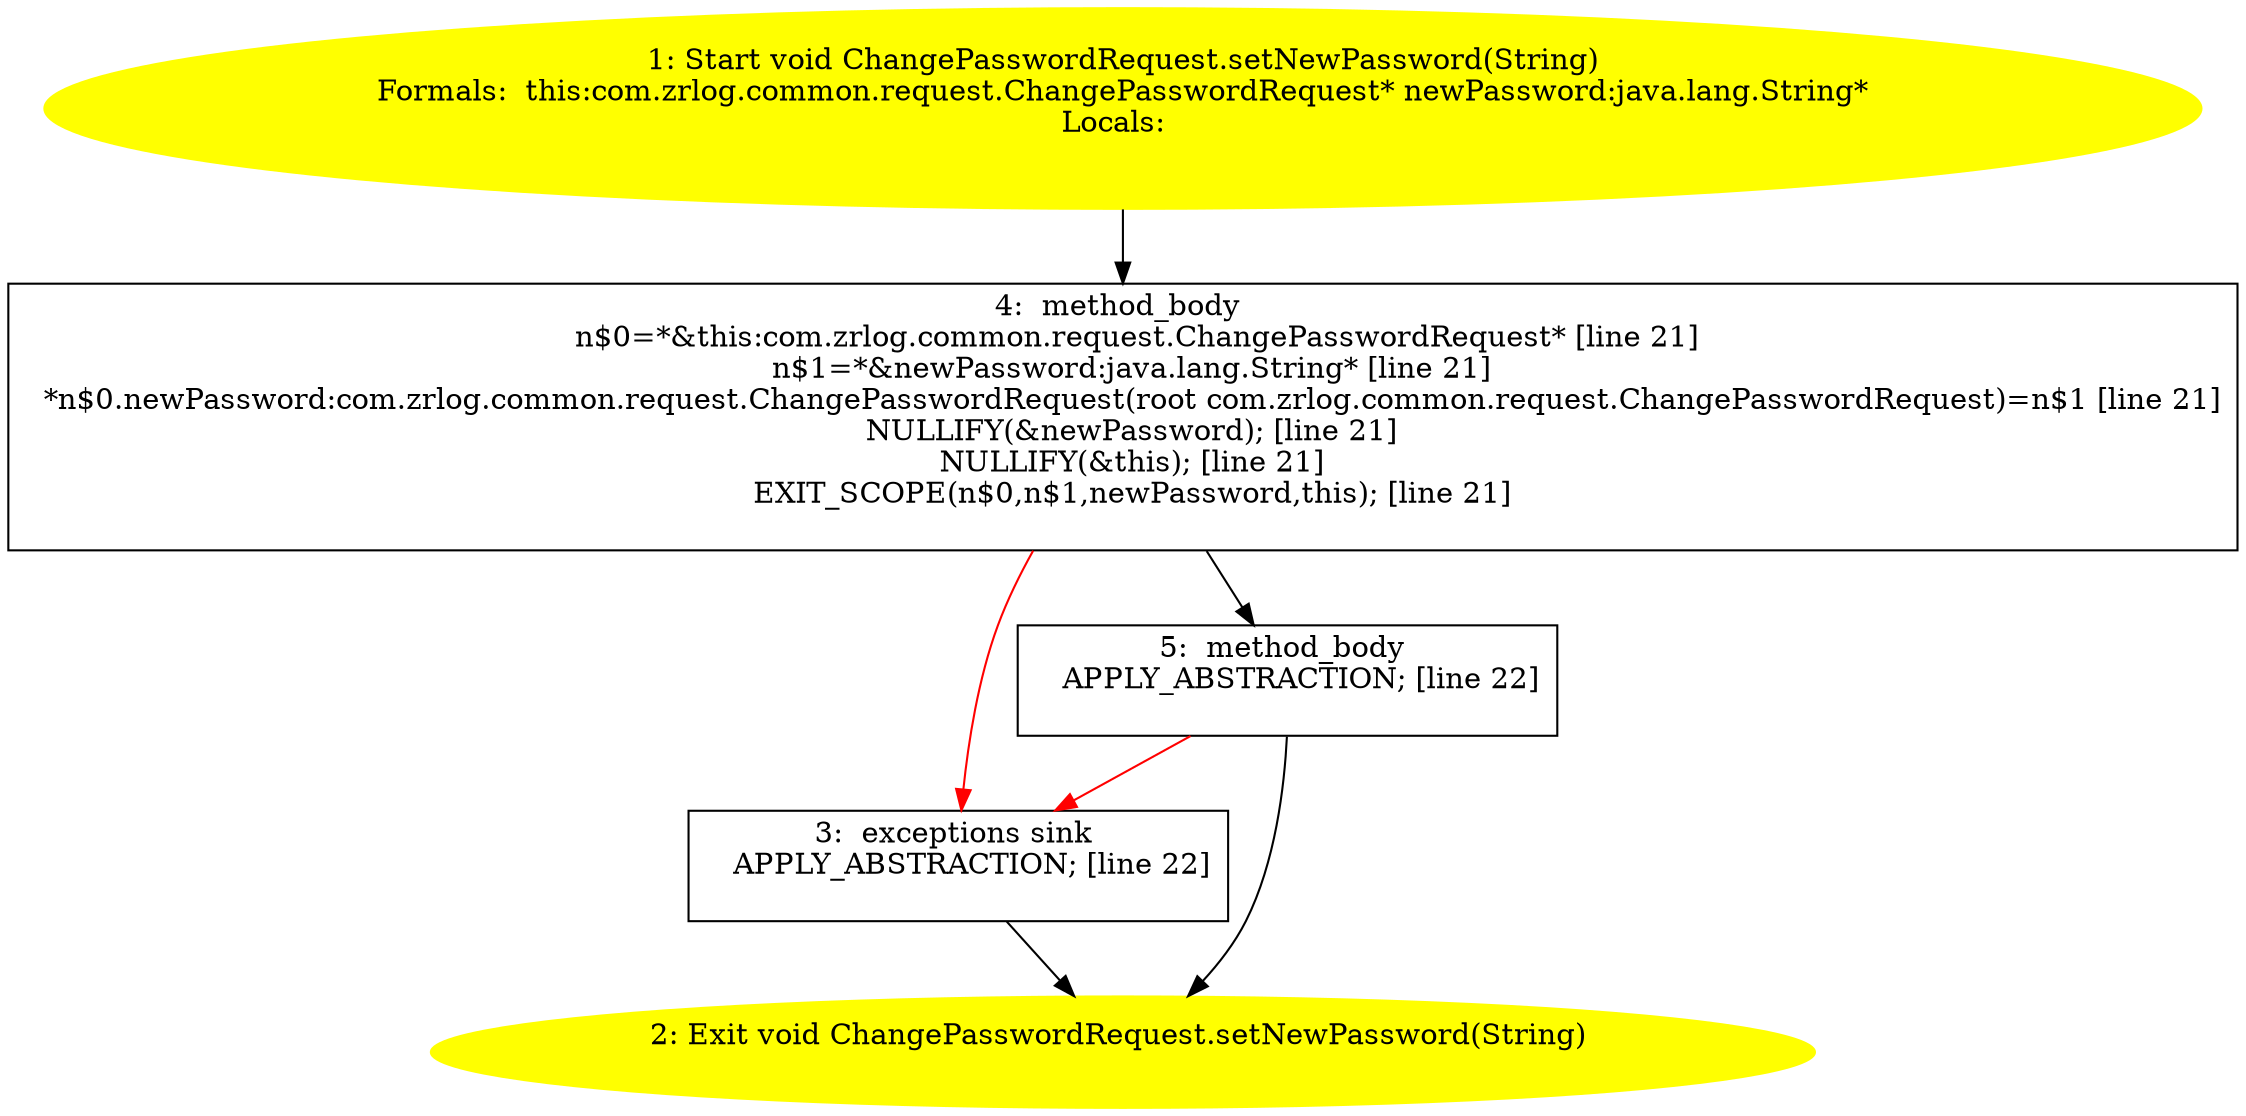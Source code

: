 /* @generated */
digraph cfg {
"com.zrlog.common.request.ChangePasswordRequest.setNewPassword(java.lang.String):void.ae270e8e6396f656e132bb79f00c4828_1" [label="1: Start void ChangePasswordRequest.setNewPassword(String)\nFormals:  this:com.zrlog.common.request.ChangePasswordRequest* newPassword:java.lang.String*\nLocals:  \n  " color=yellow style=filled]
	

	 "com.zrlog.common.request.ChangePasswordRequest.setNewPassword(java.lang.String):void.ae270e8e6396f656e132bb79f00c4828_1" -> "com.zrlog.common.request.ChangePasswordRequest.setNewPassword(java.lang.String):void.ae270e8e6396f656e132bb79f00c4828_4" ;
"com.zrlog.common.request.ChangePasswordRequest.setNewPassword(java.lang.String):void.ae270e8e6396f656e132bb79f00c4828_2" [label="2: Exit void ChangePasswordRequest.setNewPassword(String) \n  " color=yellow style=filled]
	

"com.zrlog.common.request.ChangePasswordRequest.setNewPassword(java.lang.String):void.ae270e8e6396f656e132bb79f00c4828_3" [label="3:  exceptions sink \n   APPLY_ABSTRACTION; [line 22]\n " shape="box"]
	

	 "com.zrlog.common.request.ChangePasswordRequest.setNewPassword(java.lang.String):void.ae270e8e6396f656e132bb79f00c4828_3" -> "com.zrlog.common.request.ChangePasswordRequest.setNewPassword(java.lang.String):void.ae270e8e6396f656e132bb79f00c4828_2" ;
"com.zrlog.common.request.ChangePasswordRequest.setNewPassword(java.lang.String):void.ae270e8e6396f656e132bb79f00c4828_4" [label="4:  method_body \n   n$0=*&this:com.zrlog.common.request.ChangePasswordRequest* [line 21]\n  n$1=*&newPassword:java.lang.String* [line 21]\n  *n$0.newPassword:com.zrlog.common.request.ChangePasswordRequest(root com.zrlog.common.request.ChangePasswordRequest)=n$1 [line 21]\n  NULLIFY(&newPassword); [line 21]\n  NULLIFY(&this); [line 21]\n  EXIT_SCOPE(n$0,n$1,newPassword,this); [line 21]\n " shape="box"]
	

	 "com.zrlog.common.request.ChangePasswordRequest.setNewPassword(java.lang.String):void.ae270e8e6396f656e132bb79f00c4828_4" -> "com.zrlog.common.request.ChangePasswordRequest.setNewPassword(java.lang.String):void.ae270e8e6396f656e132bb79f00c4828_5" ;
	 "com.zrlog.common.request.ChangePasswordRequest.setNewPassword(java.lang.String):void.ae270e8e6396f656e132bb79f00c4828_4" -> "com.zrlog.common.request.ChangePasswordRequest.setNewPassword(java.lang.String):void.ae270e8e6396f656e132bb79f00c4828_3" [color="red" ];
"com.zrlog.common.request.ChangePasswordRequest.setNewPassword(java.lang.String):void.ae270e8e6396f656e132bb79f00c4828_5" [label="5:  method_body \n   APPLY_ABSTRACTION; [line 22]\n " shape="box"]
	

	 "com.zrlog.common.request.ChangePasswordRequest.setNewPassword(java.lang.String):void.ae270e8e6396f656e132bb79f00c4828_5" -> "com.zrlog.common.request.ChangePasswordRequest.setNewPassword(java.lang.String):void.ae270e8e6396f656e132bb79f00c4828_2" ;
	 "com.zrlog.common.request.ChangePasswordRequest.setNewPassword(java.lang.String):void.ae270e8e6396f656e132bb79f00c4828_5" -> "com.zrlog.common.request.ChangePasswordRequest.setNewPassword(java.lang.String):void.ae270e8e6396f656e132bb79f00c4828_3" [color="red" ];
}
